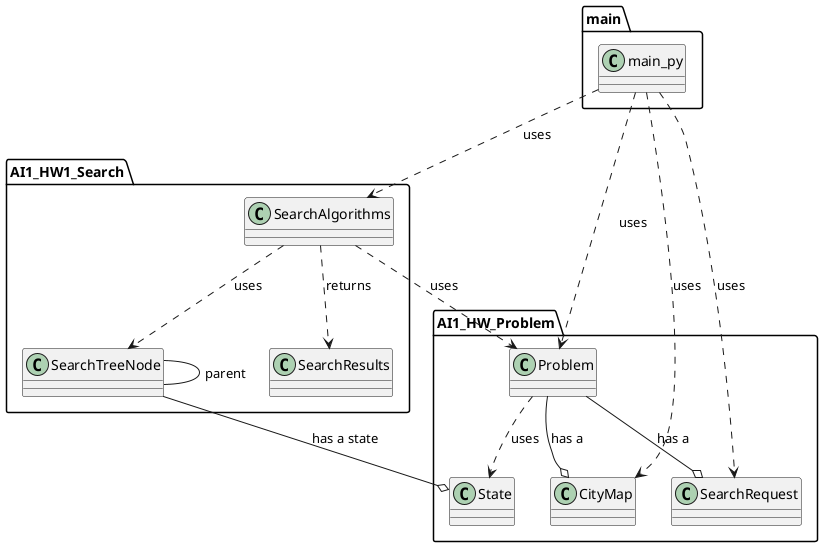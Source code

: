 @startuml

package AI1_HW_Problem {

class State

class CityMap

class Problem

class SearchRequest

Problem --o CityMap : has a
Problem --o SearchRequest : has a
Problem ..> State : uses
}

package AI1_HW1_Search {

class SearchTreeNode
SearchTreeNode --o AI1_HW_Problem.State : has a state
SearchTreeNode -- SearchTreeNode : parent

class SearchResults

class SearchAlgorithms
SearchAlgorithms ..> AI1_HW_Problem.Problem : uses
SearchAlgorithms ..> SearchResults : returns
SearchAlgorithms ..> SearchTreeNode : uses
}

package main {
class main_py
}

main_py ..> AI1_HW_Problem.CityMap : uses
main_py ..> AI1_HW_Problem.SearchRequest : uses
main_py ..> AI1_HW_Problem.Problem : uses
main_py ..> AI1_HW1_Search.SearchAlgorithms : uses

@enduml